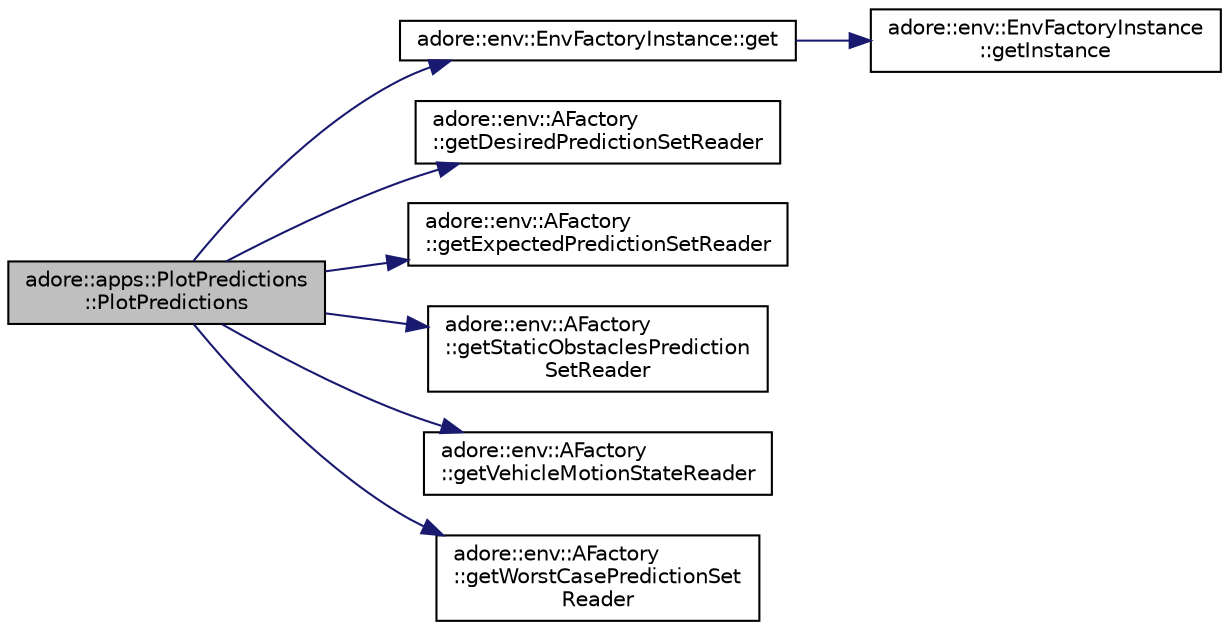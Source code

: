 digraph "adore::apps::PlotPredictions::PlotPredictions"
{
 // LATEX_PDF_SIZE
  edge [fontname="Helvetica",fontsize="10",labelfontname="Helvetica",labelfontsize="10"];
  node [fontname="Helvetica",fontsize="10",shape=record];
  rankdir="LR";
  Node1 [label="adore::apps::PlotPredictions\l::PlotPredictions",height=0.2,width=0.4,color="black", fillcolor="grey75", style="filled", fontcolor="black",tooltip=" "];
  Node1 -> Node2 [color="midnightblue",fontsize="10",style="solid",fontname="Helvetica"];
  Node2 [label="adore::env::EnvFactoryInstance::get",height=0.2,width=0.4,color="black", fillcolor="white", style="filled",URL="$classadore_1_1env_1_1EnvFactoryInstance.html#a069fadea20089ddf252a244864f305c1",tooltip=" "];
  Node2 -> Node3 [color="midnightblue",fontsize="10",style="solid",fontname="Helvetica"];
  Node3 [label="adore::env::EnvFactoryInstance\l::getInstance",height=0.2,width=0.4,color="black", fillcolor="white", style="filled",URL="$classadore_1_1env_1_1EnvFactoryInstance.html#a14835a4420fb827ba3809b94a96a7660",tooltip="Function to access singleton instance of the envFactory using magic static."];
  Node1 -> Node4 [color="midnightblue",fontsize="10",style="solid",fontname="Helvetica"];
  Node4 [label="adore::env::AFactory\l::getDesiredPredictionSetReader",height=0.2,width=0.4,color="black", fillcolor="white", style="filled",URL="$classadore_1_1env_1_1AFactory.html#ad98821d4ad5427e37f20e61b9b4e5b7e",tooltip=" "];
  Node1 -> Node5 [color="midnightblue",fontsize="10",style="solid",fontname="Helvetica"];
  Node5 [label="adore::env::AFactory\l::getExpectedPredictionSetReader",height=0.2,width=0.4,color="black", fillcolor="white", style="filled",URL="$classadore_1_1env_1_1AFactory.html#a451e9650baf017f9bca0bfac08b4917c",tooltip=" "];
  Node1 -> Node6 [color="midnightblue",fontsize="10",style="solid",fontname="Helvetica"];
  Node6 [label="adore::env::AFactory\l::getStaticObstaclesPrediction\lSetReader",height=0.2,width=0.4,color="black", fillcolor="white", style="filled",URL="$classadore_1_1env_1_1AFactory.html#a580fe386cebc2482b188361e0a8d95ef",tooltip=" "];
  Node1 -> Node7 [color="midnightblue",fontsize="10",style="solid",fontname="Helvetica"];
  Node7 [label="adore::env::AFactory\l::getVehicleMotionStateReader",height=0.2,width=0.4,color="black", fillcolor="white", style="filled",URL="$classadore_1_1env_1_1AFactory.html#a81f661c576816461f1914436620ac208",tooltip=" "];
  Node1 -> Node8 [color="midnightblue",fontsize="10",style="solid",fontname="Helvetica"];
  Node8 [label="adore::env::AFactory\l::getWorstCasePredictionSet\lReader",height=0.2,width=0.4,color="black", fillcolor="white", style="filled",URL="$classadore_1_1env_1_1AFactory.html#ad54009b0fa032065f45d9dd7e6673372",tooltip=" "];
}
